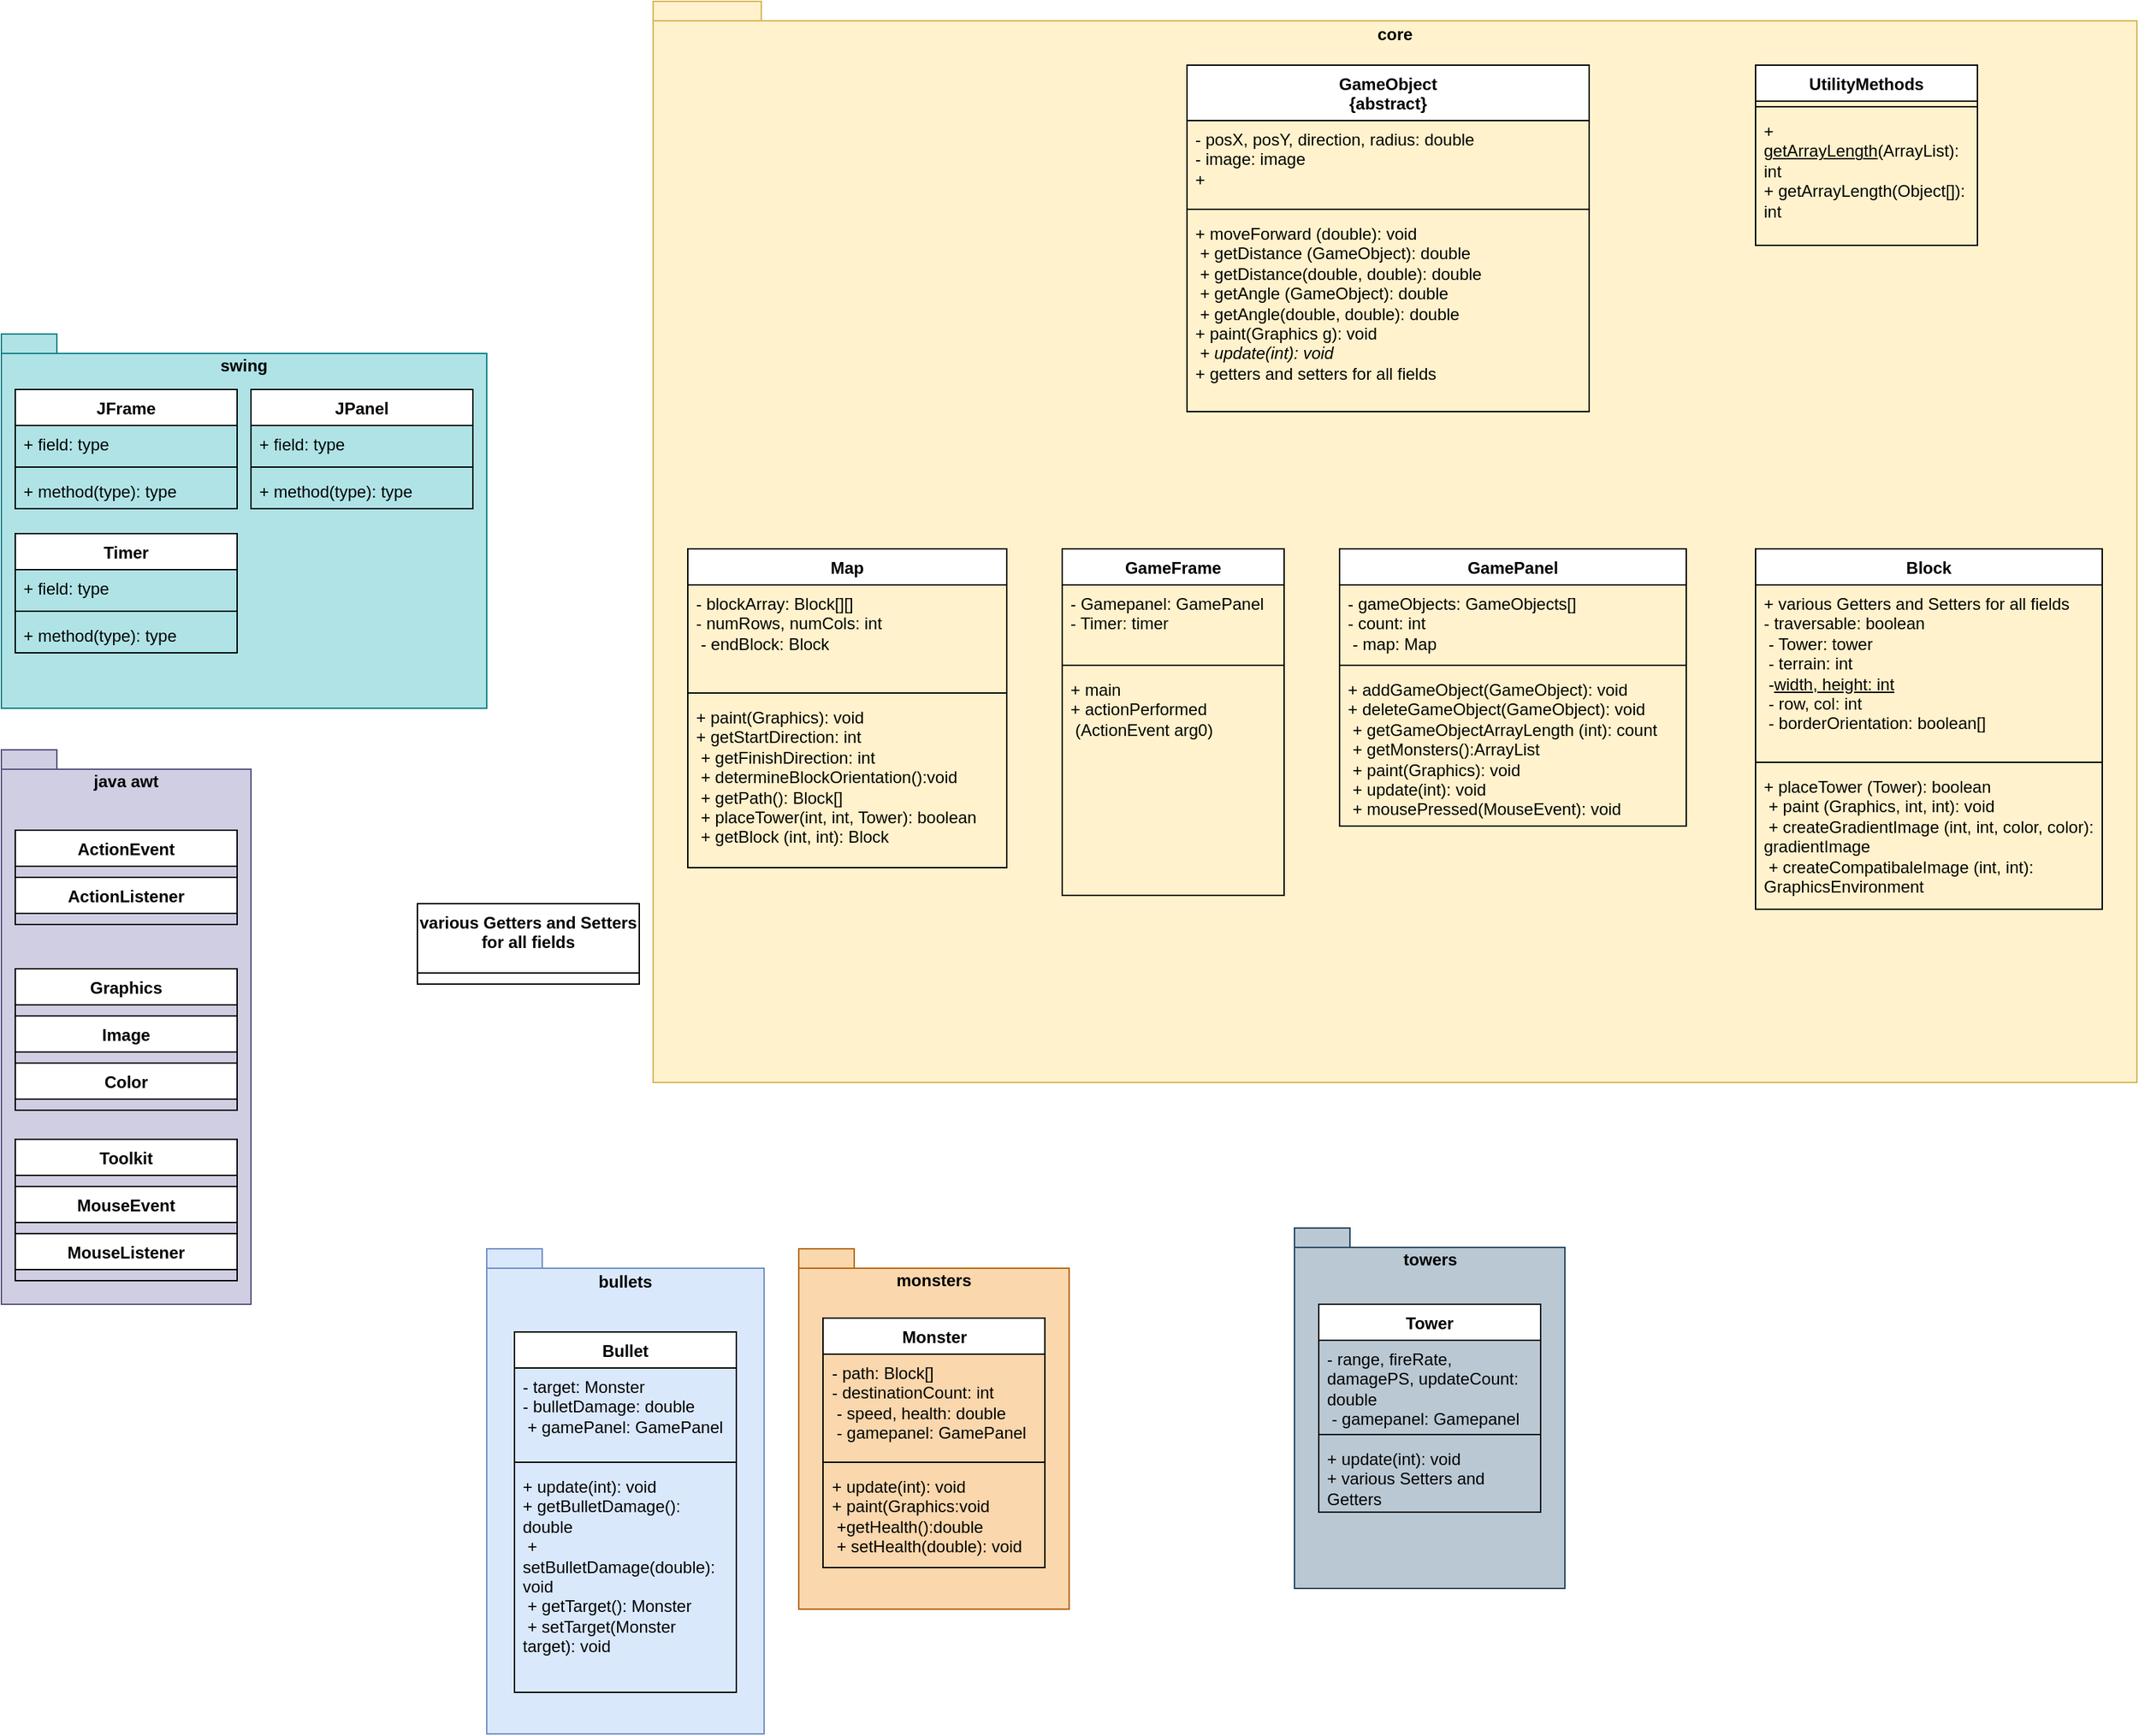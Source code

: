 <mxfile version="23.1.7" type="device">
  <diagram name="Sida-1" id="YUBVa8yf24fu2AFU5YBJ">
    <mxGraphModel dx="2052" dy="2551" grid="1" gridSize="10" guides="1" tooltips="1" connect="1" arrows="1" fold="1" page="1" pageScale="1" pageWidth="827" pageHeight="1169" math="0" shadow="0">
      <root>
        <mxCell id="0" />
        <mxCell id="1" parent="0" />
        <mxCell id="zSwx9xJ70yb3x-qx0YBj-97" value="towers" style="shape=folder;fontStyle=1;spacingTop=10;tabWidth=40;tabHeight=14;tabPosition=left;html=1;whiteSpace=wrap;labelPosition=center;verticalLabelPosition=top;align=center;verticalAlign=bottom;spacing=-30;fillColor=#bac8d3;strokeColor=#23445d;" vertex="1" parent="1">
          <mxGeometry x="952.5" y="665" width="195" height="260" as="geometry" />
        </mxCell>
        <mxCell id="zSwx9xJ70yb3x-qx0YBj-57" value="java awt" style="shape=folder;fontStyle=1;spacingTop=10;tabWidth=40;tabHeight=14;tabPosition=left;html=1;whiteSpace=wrap;labelPosition=center;verticalLabelPosition=top;align=center;verticalAlign=bottom;spacing=-30;fillColor=#d0cee2;strokeColor=#56517e;" vertex="1" parent="1">
          <mxGeometry x="20" y="320" width="180" height="400" as="geometry" />
        </mxCell>
        <mxCell id="zSwx9xJ70yb3x-qx0YBj-48" value="swing" style="shape=folder;fontStyle=1;spacingTop=10;tabWidth=40;tabHeight=14;tabPosition=left;html=1;whiteSpace=wrap;labelPosition=center;verticalLabelPosition=top;align=center;verticalAlign=bottom;spacing=-30;fillColor=#b0e3e6;strokeColor=#0e8088;" vertex="1" parent="1">
          <mxGeometry x="20" y="20" width="350" height="270" as="geometry" />
        </mxCell>
        <mxCell id="zSwx9xJ70yb3x-qx0YBj-30" value="bullets" style="shape=folder;fontStyle=1;spacingTop=10;tabWidth=40;tabHeight=14;tabPosition=left;html=1;whiteSpace=wrap;fillColor=#dae8fc;strokeColor=#6c8ebf;labelPosition=center;verticalLabelPosition=top;align=center;verticalAlign=bottom;spacing=-31;" vertex="1" parent="1">
          <mxGeometry x="370" y="680" width="200" height="350" as="geometry" />
        </mxCell>
        <mxCell id="zSwx9xJ70yb3x-qx0YBj-25" value="core" style="shape=folder;fontStyle=1;spacingTop=10;tabWidth=40;tabHeight=14;tabPosition=left;html=1;whiteSpace=wrap;labelPosition=center;verticalLabelPosition=top;align=center;verticalAlign=bottom;spacing=-31;fillColor=#fff2cc;strokeColor=#d6b656;" vertex="1" parent="1">
          <mxGeometry x="490" y="-220" width="1070" height="780" as="geometry" />
        </mxCell>
        <mxCell id="zSwx9xJ70yb3x-qx0YBj-1" value="GameFrame" style="swimlane;fontStyle=1;align=center;verticalAlign=top;childLayout=stackLayout;horizontal=1;startSize=26;horizontalStack=0;resizeParent=1;resizeParentMax=0;resizeLast=0;collapsible=1;marginBottom=0;whiteSpace=wrap;html=1;" vertex="1" parent="1">
          <mxGeometry x="785" y="175" width="160" height="250" as="geometry" />
        </mxCell>
        <mxCell id="zSwx9xJ70yb3x-qx0YBj-2" value="- Gamepanel: GamePanel&lt;br&gt;- Timer: timer" style="text;strokeColor=none;fillColor=none;align=left;verticalAlign=top;spacingLeft=4;spacingRight=4;overflow=hidden;rotatable=0;points=[[0,0.5],[1,0.5]];portConstraint=eastwest;whiteSpace=wrap;html=1;" vertex="1" parent="zSwx9xJ70yb3x-qx0YBj-1">
          <mxGeometry y="26" width="160" height="54" as="geometry" />
        </mxCell>
        <mxCell id="zSwx9xJ70yb3x-qx0YBj-3" value="" style="line;strokeWidth=1;fillColor=none;align=left;verticalAlign=middle;spacingTop=-1;spacingLeft=3;spacingRight=3;rotatable=0;labelPosition=right;points=[];portConstraint=eastwest;strokeColor=inherit;" vertex="1" parent="zSwx9xJ70yb3x-qx0YBj-1">
          <mxGeometry y="80" width="160" height="8" as="geometry" />
        </mxCell>
        <mxCell id="zSwx9xJ70yb3x-qx0YBj-4" value="+ main&lt;br&gt;+ actionPerformed&lt;br&gt;&amp;nbsp;(ActionEvent arg0)" style="text;strokeColor=none;fillColor=none;align=left;verticalAlign=top;spacingLeft=4;spacingRight=4;overflow=hidden;rotatable=0;points=[[0,0.5],[1,0.5]];portConstraint=eastwest;whiteSpace=wrap;html=1;" vertex="1" parent="zSwx9xJ70yb3x-qx0YBj-1">
          <mxGeometry y="88" width="160" height="162" as="geometry" />
        </mxCell>
        <mxCell id="zSwx9xJ70yb3x-qx0YBj-5" value="Block" style="swimlane;fontStyle=1;align=center;verticalAlign=top;childLayout=stackLayout;horizontal=1;startSize=26;horizontalStack=0;resizeParent=1;resizeParentMax=0;resizeLast=0;collapsible=1;marginBottom=0;whiteSpace=wrap;html=1;" vertex="1" parent="1">
          <mxGeometry x="1285" y="175" width="250" height="260" as="geometry" />
        </mxCell>
        <mxCell id="zSwx9xJ70yb3x-qx0YBj-6" value="+ various Getters and Setters for all fields&lt;br&gt;- traversable: boolean&lt;br&gt;&amp;nbsp;- Tower: tower&lt;br&gt;&amp;nbsp;- terrain: int&lt;br&gt;&amp;nbsp;-&lt;u&gt;width, height: int&lt;/u&gt;&lt;br&gt;&amp;nbsp;- row, col: int&lt;br&gt;&amp;nbsp;- borderOrientation: boolean[]" style="text;strokeColor=none;fillColor=none;align=left;verticalAlign=top;spacingLeft=4;spacingRight=4;overflow=hidden;rotatable=0;points=[[0,0.5],[1,0.5]];portConstraint=eastwest;whiteSpace=wrap;html=1;" vertex="1" parent="zSwx9xJ70yb3x-qx0YBj-5">
          <mxGeometry y="26" width="250" height="124" as="geometry" />
        </mxCell>
        <mxCell id="zSwx9xJ70yb3x-qx0YBj-7" value="" style="line;strokeWidth=1;fillColor=none;align=left;verticalAlign=middle;spacingTop=-1;spacingLeft=3;spacingRight=3;rotatable=0;labelPosition=right;points=[];portConstraint=eastwest;strokeColor=inherit;" vertex="1" parent="zSwx9xJ70yb3x-qx0YBj-5">
          <mxGeometry y="150" width="250" height="8" as="geometry" />
        </mxCell>
        <mxCell id="zSwx9xJ70yb3x-qx0YBj-8" value="+ placeTower (Tower): boolean&lt;br&gt;&amp;nbsp;+ paint (Graphics, int, int): void&lt;br&gt;&amp;nbsp;+ createGradientImage (int, int, color, color): gradientImage&lt;br&gt;&amp;nbsp;+ createCompatibaleImage (int, int): GraphicsEnvironment" style="text;strokeColor=none;fillColor=none;align=left;verticalAlign=top;spacingLeft=4;spacingRight=4;overflow=hidden;rotatable=0;points=[[0,0.5],[1,0.5]];portConstraint=eastwest;whiteSpace=wrap;html=1;" vertex="1" parent="zSwx9xJ70yb3x-qx0YBj-5">
          <mxGeometry y="158" width="250" height="102" as="geometry" />
        </mxCell>
        <mxCell id="zSwx9xJ70yb3x-qx0YBj-13" value="GameObject&lt;br&gt;{abstract}" style="swimlane;fontStyle=1;align=center;verticalAlign=top;childLayout=stackLayout;horizontal=1;startSize=40;horizontalStack=0;resizeParent=1;resizeParentMax=0;resizeLast=0;collapsible=1;marginBottom=0;whiteSpace=wrap;html=1;" vertex="1" parent="1">
          <mxGeometry x="875" y="-174" width="290" height="250" as="geometry" />
        </mxCell>
        <mxCell id="zSwx9xJ70yb3x-qx0YBj-14" value="- posX, posY, direction, radius: double&lt;br&gt;- image: image&lt;br&gt;+" style="text;strokeColor=none;fillColor=none;align=left;verticalAlign=top;spacingLeft=4;spacingRight=4;overflow=hidden;rotatable=0;points=[[0,0.5],[1,0.5]];portConstraint=eastwest;whiteSpace=wrap;html=1;" vertex="1" parent="zSwx9xJ70yb3x-qx0YBj-13">
          <mxGeometry y="40" width="290" height="60" as="geometry" />
        </mxCell>
        <mxCell id="zSwx9xJ70yb3x-qx0YBj-15" value="" style="line;strokeWidth=1;fillColor=none;align=left;verticalAlign=middle;spacingTop=-1;spacingLeft=3;spacingRight=3;rotatable=0;labelPosition=right;points=[];portConstraint=eastwest;strokeColor=inherit;" vertex="1" parent="zSwx9xJ70yb3x-qx0YBj-13">
          <mxGeometry y="100" width="290" height="8" as="geometry" />
        </mxCell>
        <mxCell id="zSwx9xJ70yb3x-qx0YBj-16" value="+ moveForward (double): void&lt;br&gt;&amp;nbsp;+ getDistance (GameObject): double&lt;br&gt;&amp;nbsp;+ getDistance(double, double): double&lt;br&gt;&amp;nbsp;+ getAngle (GameObject): double&lt;br&gt;&amp;nbsp;+ getAngle(double, double): double&lt;br&gt;+ paint(Graphics g): void&lt;br&gt;&amp;nbsp;+&lt;i&gt;&amp;nbsp;update(int): void&lt;/i&gt;&lt;br&gt;+ getters and setters for all fields" style="text;strokeColor=none;fillColor=none;align=left;verticalAlign=top;spacingLeft=4;spacingRight=4;overflow=hidden;rotatable=0;points=[[0,0.5],[1,0.5]];portConstraint=eastwest;whiteSpace=wrap;html=1;" vertex="1" parent="zSwx9xJ70yb3x-qx0YBj-13">
          <mxGeometry y="108" width="290" height="142" as="geometry" />
        </mxCell>
        <mxCell id="zSwx9xJ70yb3x-qx0YBj-17" value="Map" style="swimlane;fontStyle=1;align=center;verticalAlign=top;childLayout=stackLayout;horizontal=1;startSize=26;horizontalStack=0;resizeParent=1;resizeParentMax=0;resizeLast=0;collapsible=1;marginBottom=0;whiteSpace=wrap;html=1;" vertex="1" parent="1">
          <mxGeometry x="515" y="175" width="230" height="230" as="geometry" />
        </mxCell>
        <mxCell id="zSwx9xJ70yb3x-qx0YBj-18" value="- blockArray: Block[][]&lt;br&gt;- numRows, numCols: int&lt;br&gt;&amp;nbsp;- endBlock: Block&lt;div&gt;&lt;br/&gt;&lt;/div&gt;" style="text;strokeColor=none;fillColor=none;align=left;verticalAlign=top;spacingLeft=4;spacingRight=4;overflow=hidden;rotatable=0;points=[[0,0.5],[1,0.5]];portConstraint=eastwest;whiteSpace=wrap;html=1;" vertex="1" parent="zSwx9xJ70yb3x-qx0YBj-17">
          <mxGeometry y="26" width="230" height="74" as="geometry" />
        </mxCell>
        <mxCell id="zSwx9xJ70yb3x-qx0YBj-19" value="" style="line;strokeWidth=1;fillColor=none;align=left;verticalAlign=middle;spacingTop=-1;spacingLeft=3;spacingRight=3;rotatable=0;labelPosition=right;points=[];portConstraint=eastwest;strokeColor=inherit;" vertex="1" parent="zSwx9xJ70yb3x-qx0YBj-17">
          <mxGeometry y="100" width="230" height="8" as="geometry" />
        </mxCell>
        <mxCell id="zSwx9xJ70yb3x-qx0YBj-20" value="+ paint(Graphics): void&lt;br&gt;+ getStartDirection: int&lt;br&gt;&amp;nbsp;+ getFinishDirection: int&lt;br&gt;&amp;nbsp;+ determineBlockOrientation():void&lt;br&gt;&amp;nbsp;+ getPath(): Block[]&lt;br&gt;&amp;nbsp;+ placeTower(int, int, Tower): boolean&lt;br&gt;&amp;nbsp;+ getBlock (int, int): Block" style="text;strokeColor=none;fillColor=none;align=left;verticalAlign=top;spacingLeft=4;spacingRight=4;overflow=hidden;rotatable=0;points=[[0,0.5],[1,0.5]];portConstraint=eastwest;whiteSpace=wrap;html=1;" vertex="1" parent="zSwx9xJ70yb3x-qx0YBj-17">
          <mxGeometry y="108" width="230" height="122" as="geometry" />
        </mxCell>
        <mxCell id="zSwx9xJ70yb3x-qx0YBj-26" value="Bullet" style="swimlane;fontStyle=1;align=center;verticalAlign=top;childLayout=stackLayout;horizontal=1;startSize=26;horizontalStack=0;resizeParent=1;resizeParentMax=0;resizeLast=0;collapsible=1;marginBottom=0;whiteSpace=wrap;html=1;" vertex="1" parent="1">
          <mxGeometry x="390" y="740" width="160" height="260" as="geometry" />
        </mxCell>
        <mxCell id="zSwx9xJ70yb3x-qx0YBj-27" value="- target: Monster&lt;br&gt;- bulletDamage: double&lt;br&gt;&amp;nbsp;+ gamePanel: GamePanel&lt;br&gt;&amp;nbsp;" style="text;strokeColor=none;fillColor=none;align=left;verticalAlign=top;spacingLeft=4;spacingRight=4;overflow=hidden;rotatable=0;points=[[0,0.5],[1,0.5]];portConstraint=eastwest;whiteSpace=wrap;html=1;" vertex="1" parent="zSwx9xJ70yb3x-qx0YBj-26">
          <mxGeometry y="26" width="160" height="64" as="geometry" />
        </mxCell>
        <mxCell id="zSwx9xJ70yb3x-qx0YBj-28" value="" style="line;strokeWidth=1;fillColor=none;align=left;verticalAlign=middle;spacingTop=-1;spacingLeft=3;spacingRight=3;rotatable=0;labelPosition=right;points=[];portConstraint=eastwest;strokeColor=inherit;" vertex="1" parent="zSwx9xJ70yb3x-qx0YBj-26">
          <mxGeometry y="90" width="160" height="8" as="geometry" />
        </mxCell>
        <mxCell id="zSwx9xJ70yb3x-qx0YBj-29" value="+ update(int): void&lt;br&gt;+ getBulletDamage(): double&lt;br&gt;&amp;nbsp;+ setBulletDamage(double): void&lt;br&gt;&amp;nbsp;+ getTarget(): Monster&lt;br&gt;&amp;nbsp;+ setTarget(Monster target): void" style="text;strokeColor=none;fillColor=none;align=left;verticalAlign=top;spacingLeft=4;spacingRight=4;overflow=hidden;rotatable=0;points=[[0,0.5],[1,0.5]];portConstraint=eastwest;whiteSpace=wrap;html=1;" vertex="1" parent="zSwx9xJ70yb3x-qx0YBj-26">
          <mxGeometry y="98" width="160" height="162" as="geometry" />
        </mxCell>
        <mxCell id="zSwx9xJ70yb3x-qx0YBj-31" value="monsters" style="shape=folder;fontStyle=1;spacingTop=10;tabWidth=40;tabHeight=14;tabPosition=left;html=1;whiteSpace=wrap;labelPosition=center;verticalLabelPosition=top;align=center;verticalAlign=bottom;spacing=-30;fillColor=#fad7ac;strokeColor=#b46504;" vertex="1" parent="1">
          <mxGeometry x="595" y="680" width="195" height="260" as="geometry" />
        </mxCell>
        <mxCell id="zSwx9xJ70yb3x-qx0YBj-32" value="Monster" style="swimlane;fontStyle=1;align=center;verticalAlign=top;childLayout=stackLayout;horizontal=1;startSize=26;horizontalStack=0;resizeParent=1;resizeParentMax=0;resizeLast=0;collapsible=1;marginBottom=0;whiteSpace=wrap;html=1;" vertex="1" parent="1">
          <mxGeometry x="612.5" y="730" width="160" height="180" as="geometry" />
        </mxCell>
        <mxCell id="zSwx9xJ70yb3x-qx0YBj-33" value="- path: Block[]&lt;br&gt;- destinationCount: int&lt;br&gt;&amp;nbsp;- speed, health: double&lt;br&gt;&amp;nbsp;- gamepanel: GamePanel" style="text;strokeColor=none;fillColor=none;align=left;verticalAlign=top;spacingLeft=4;spacingRight=4;overflow=hidden;rotatable=0;points=[[0,0.5],[1,0.5]];portConstraint=eastwest;whiteSpace=wrap;html=1;" vertex="1" parent="zSwx9xJ70yb3x-qx0YBj-32">
          <mxGeometry y="26" width="160" height="74" as="geometry" />
        </mxCell>
        <mxCell id="zSwx9xJ70yb3x-qx0YBj-34" value="" style="line;strokeWidth=1;fillColor=none;align=left;verticalAlign=middle;spacingTop=-1;spacingLeft=3;spacingRight=3;rotatable=0;labelPosition=right;points=[];portConstraint=eastwest;strokeColor=inherit;" vertex="1" parent="zSwx9xJ70yb3x-qx0YBj-32">
          <mxGeometry y="100" width="160" height="8" as="geometry" />
        </mxCell>
        <mxCell id="zSwx9xJ70yb3x-qx0YBj-35" value="+ update(int): void&lt;br&gt;+ paint(Graphics:void&lt;br&gt;&amp;nbsp;+getHealth():double&lt;br&gt;&amp;nbsp;+ setHealth(double): void" style="text;strokeColor=none;fillColor=none;align=left;verticalAlign=top;spacingLeft=4;spacingRight=4;overflow=hidden;rotatable=0;points=[[0,0.5],[1,0.5]];portConstraint=eastwest;whiteSpace=wrap;html=1;" vertex="1" parent="zSwx9xJ70yb3x-qx0YBj-32">
          <mxGeometry y="108" width="160" height="72" as="geometry" />
        </mxCell>
        <mxCell id="zSwx9xJ70yb3x-qx0YBj-36" value="JFrame" style="swimlane;fontStyle=1;align=center;verticalAlign=top;childLayout=stackLayout;horizontal=1;startSize=26;horizontalStack=0;resizeParent=1;resizeParentMax=0;resizeLast=0;collapsible=1;marginBottom=0;whiteSpace=wrap;html=1;" vertex="1" parent="1">
          <mxGeometry x="30" y="60" width="160" height="86" as="geometry" />
        </mxCell>
        <mxCell id="zSwx9xJ70yb3x-qx0YBj-37" value="+ field: type" style="text;strokeColor=none;fillColor=none;align=left;verticalAlign=top;spacingLeft=4;spacingRight=4;overflow=hidden;rotatable=0;points=[[0,0.5],[1,0.5]];portConstraint=eastwest;whiteSpace=wrap;html=1;" vertex="1" parent="zSwx9xJ70yb3x-qx0YBj-36">
          <mxGeometry y="26" width="160" height="26" as="geometry" />
        </mxCell>
        <mxCell id="zSwx9xJ70yb3x-qx0YBj-38" value="" style="line;strokeWidth=1;fillColor=none;align=left;verticalAlign=middle;spacingTop=-1;spacingLeft=3;spacingRight=3;rotatable=0;labelPosition=right;points=[];portConstraint=eastwest;strokeColor=inherit;" vertex="1" parent="zSwx9xJ70yb3x-qx0YBj-36">
          <mxGeometry y="52" width="160" height="8" as="geometry" />
        </mxCell>
        <mxCell id="zSwx9xJ70yb3x-qx0YBj-39" value="+ method(type): type" style="text;strokeColor=none;fillColor=none;align=left;verticalAlign=top;spacingLeft=4;spacingRight=4;overflow=hidden;rotatable=0;points=[[0,0.5],[1,0.5]];portConstraint=eastwest;whiteSpace=wrap;html=1;" vertex="1" parent="zSwx9xJ70yb3x-qx0YBj-36">
          <mxGeometry y="60" width="160" height="26" as="geometry" />
        </mxCell>
        <mxCell id="zSwx9xJ70yb3x-qx0YBj-40" value="Color" style="swimlane;fontStyle=1;align=center;verticalAlign=top;childLayout=stackLayout;horizontal=1;startSize=26;horizontalStack=0;resizeParent=1;resizeParentMax=0;resizeLast=0;collapsible=1;marginBottom=0;whiteSpace=wrap;html=1;" vertex="1" parent="1">
          <mxGeometry x="30" y="546" width="160" height="34" as="geometry" />
        </mxCell>
        <mxCell id="zSwx9xJ70yb3x-qx0YBj-49" value="Timer" style="swimlane;fontStyle=1;align=center;verticalAlign=top;childLayout=stackLayout;horizontal=1;startSize=26;horizontalStack=0;resizeParent=1;resizeParentMax=0;resizeLast=0;collapsible=1;marginBottom=0;whiteSpace=wrap;html=1;" vertex="1" parent="1">
          <mxGeometry x="30" y="164" width="160" height="86" as="geometry" />
        </mxCell>
        <mxCell id="zSwx9xJ70yb3x-qx0YBj-50" value="+ field: type" style="text;strokeColor=none;fillColor=none;align=left;verticalAlign=top;spacingLeft=4;spacingRight=4;overflow=hidden;rotatable=0;points=[[0,0.5],[1,0.5]];portConstraint=eastwest;whiteSpace=wrap;html=1;" vertex="1" parent="zSwx9xJ70yb3x-qx0YBj-49">
          <mxGeometry y="26" width="160" height="26" as="geometry" />
        </mxCell>
        <mxCell id="zSwx9xJ70yb3x-qx0YBj-51" value="" style="line;strokeWidth=1;fillColor=none;align=left;verticalAlign=middle;spacingTop=-1;spacingLeft=3;spacingRight=3;rotatable=0;labelPosition=right;points=[];portConstraint=eastwest;strokeColor=inherit;" vertex="1" parent="zSwx9xJ70yb3x-qx0YBj-49">
          <mxGeometry y="52" width="160" height="8" as="geometry" />
        </mxCell>
        <mxCell id="zSwx9xJ70yb3x-qx0YBj-52" value="+ method(type): type" style="text;strokeColor=none;fillColor=none;align=left;verticalAlign=top;spacingLeft=4;spacingRight=4;overflow=hidden;rotatable=0;points=[[0,0.5],[1,0.5]];portConstraint=eastwest;whiteSpace=wrap;html=1;" vertex="1" parent="zSwx9xJ70yb3x-qx0YBj-49">
          <mxGeometry y="60" width="160" height="26" as="geometry" />
        </mxCell>
        <mxCell id="zSwx9xJ70yb3x-qx0YBj-53" value="JPanel" style="swimlane;fontStyle=1;align=center;verticalAlign=top;childLayout=stackLayout;horizontal=1;startSize=26;horizontalStack=0;resizeParent=1;resizeParentMax=0;resizeLast=0;collapsible=1;marginBottom=0;whiteSpace=wrap;html=1;" vertex="1" parent="1">
          <mxGeometry x="200" y="60" width="160" height="86" as="geometry" />
        </mxCell>
        <mxCell id="zSwx9xJ70yb3x-qx0YBj-54" value="+ field: type" style="text;strokeColor=none;fillColor=none;align=left;verticalAlign=top;spacingLeft=4;spacingRight=4;overflow=hidden;rotatable=0;points=[[0,0.5],[1,0.5]];portConstraint=eastwest;whiteSpace=wrap;html=1;" vertex="1" parent="zSwx9xJ70yb3x-qx0YBj-53">
          <mxGeometry y="26" width="160" height="26" as="geometry" />
        </mxCell>
        <mxCell id="zSwx9xJ70yb3x-qx0YBj-55" value="" style="line;strokeWidth=1;fillColor=none;align=left;verticalAlign=middle;spacingTop=-1;spacingLeft=3;spacingRight=3;rotatable=0;labelPosition=right;points=[];portConstraint=eastwest;strokeColor=inherit;" vertex="1" parent="zSwx9xJ70yb3x-qx0YBj-53">
          <mxGeometry y="52" width="160" height="8" as="geometry" />
        </mxCell>
        <mxCell id="zSwx9xJ70yb3x-qx0YBj-56" value="+ method(type): type" style="text;strokeColor=none;fillColor=none;align=left;verticalAlign=top;spacingLeft=4;spacingRight=4;overflow=hidden;rotatable=0;points=[[0,0.5],[1,0.5]];portConstraint=eastwest;whiteSpace=wrap;html=1;" vertex="1" parent="zSwx9xJ70yb3x-qx0YBj-53">
          <mxGeometry y="60" width="160" height="26" as="geometry" />
        </mxCell>
        <mxCell id="zSwx9xJ70yb3x-qx0YBj-58" value="ActionEvent" style="swimlane;fontStyle=1;align=center;verticalAlign=top;childLayout=stackLayout;horizontal=1;startSize=26;horizontalStack=0;resizeParent=1;resizeParentMax=0;resizeLast=0;collapsible=1;marginBottom=0;whiteSpace=wrap;html=1;" vertex="1" parent="1">
          <mxGeometry x="30" y="378" width="160" height="34" as="geometry" />
        </mxCell>
        <mxCell id="zSwx9xJ70yb3x-qx0YBj-59" value="Graphics" style="swimlane;fontStyle=1;align=center;verticalAlign=top;childLayout=stackLayout;horizontal=1;startSize=26;horizontalStack=0;resizeParent=1;resizeParentMax=0;resizeLast=0;collapsible=1;marginBottom=0;whiteSpace=wrap;html=1;" vertex="1" parent="1">
          <mxGeometry x="30" y="478" width="160" height="34" as="geometry" />
        </mxCell>
        <mxCell id="zSwx9xJ70yb3x-qx0YBj-60" value="Image" style="swimlane;fontStyle=1;align=center;verticalAlign=top;childLayout=stackLayout;horizontal=1;startSize=26;horizontalStack=0;resizeParent=1;resizeParentMax=0;resizeLast=0;collapsible=1;marginBottom=0;whiteSpace=wrap;html=1;" vertex="1" parent="1">
          <mxGeometry x="30" y="512" width="160" height="34" as="geometry" />
        </mxCell>
        <mxCell id="zSwx9xJ70yb3x-qx0YBj-61" value="Toolkit" style="swimlane;fontStyle=1;align=center;verticalAlign=top;childLayout=stackLayout;horizontal=1;startSize=26;horizontalStack=0;resizeParent=1;resizeParentMax=0;resizeLast=0;collapsible=1;marginBottom=0;whiteSpace=wrap;html=1;" vertex="1" parent="1">
          <mxGeometry x="30" y="601" width="160" height="34" as="geometry" />
        </mxCell>
        <mxCell id="zSwx9xJ70yb3x-qx0YBj-65" value="ActionListener" style="swimlane;fontStyle=1;align=center;verticalAlign=top;childLayout=stackLayout;horizontal=1;startSize=26;horizontalStack=0;resizeParent=1;resizeParentMax=0;resizeLast=0;collapsible=1;marginBottom=0;whiteSpace=wrap;html=1;" vertex="1" parent="1">
          <mxGeometry x="30" y="412" width="160" height="34" as="geometry" />
        </mxCell>
        <mxCell id="zSwx9xJ70yb3x-qx0YBj-66" value="MouseEvent" style="swimlane;fontStyle=1;align=center;verticalAlign=top;childLayout=stackLayout;horizontal=1;startSize=26;horizontalStack=0;resizeParent=1;resizeParentMax=0;resizeLast=0;collapsible=1;marginBottom=0;whiteSpace=wrap;html=1;" vertex="1" parent="1">
          <mxGeometry x="30" y="635" width="160" height="34" as="geometry" />
        </mxCell>
        <mxCell id="zSwx9xJ70yb3x-qx0YBj-67" value="MouseListener" style="swimlane;fontStyle=1;align=center;verticalAlign=top;childLayout=stackLayout;horizontal=1;startSize=26;horizontalStack=0;resizeParent=1;resizeParentMax=0;resizeLast=0;collapsible=1;marginBottom=0;whiteSpace=wrap;html=1;" vertex="1" parent="1">
          <mxGeometry x="30" y="669" width="160" height="34" as="geometry" />
        </mxCell>
        <mxCell id="zSwx9xJ70yb3x-qx0YBj-72" value="various Getters and Setters for all fields" style="swimlane;fontStyle=1;align=center;verticalAlign=top;childLayout=stackLayout;horizontal=1;startSize=50;horizontalStack=0;resizeParent=1;resizeParentMax=0;resizeLast=0;collapsible=1;marginBottom=0;whiteSpace=wrap;html=1;" vertex="1" parent="1">
          <mxGeometry x="320" y="431" width="160" height="58" as="geometry" />
        </mxCell>
        <mxCell id="zSwx9xJ70yb3x-qx0YBj-85" value="GamePanel" style="swimlane;fontStyle=1;align=center;verticalAlign=top;childLayout=stackLayout;horizontal=1;startSize=26;horizontalStack=0;resizeParent=1;resizeParentMax=0;resizeLast=0;collapsible=1;marginBottom=0;whiteSpace=wrap;html=1;" vertex="1" parent="1">
          <mxGeometry x="985" y="175" width="250" height="200" as="geometry" />
        </mxCell>
        <mxCell id="zSwx9xJ70yb3x-qx0YBj-86" value="- gameObjects: GameObjects[]&lt;br&gt;- count: int&lt;br&gt;&amp;nbsp;- map: Map&lt;br&gt;&lt;div&gt;&lt;br&gt;&lt;/div&gt;" style="text;strokeColor=none;fillColor=none;align=left;verticalAlign=top;spacingLeft=4;spacingRight=4;overflow=hidden;rotatable=0;points=[[0,0.5],[1,0.5]];portConstraint=eastwest;whiteSpace=wrap;html=1;" vertex="1" parent="zSwx9xJ70yb3x-qx0YBj-85">
          <mxGeometry y="26" width="250" height="54" as="geometry" />
        </mxCell>
        <mxCell id="zSwx9xJ70yb3x-qx0YBj-87" value="" style="line;strokeWidth=1;fillColor=none;align=left;verticalAlign=middle;spacingTop=-1;spacingLeft=3;spacingRight=3;rotatable=0;labelPosition=right;points=[];portConstraint=eastwest;strokeColor=inherit;" vertex="1" parent="zSwx9xJ70yb3x-qx0YBj-85">
          <mxGeometry y="80" width="250" height="8" as="geometry" />
        </mxCell>
        <mxCell id="zSwx9xJ70yb3x-qx0YBj-88" value="+ addGameObject(GameObject): void&lt;br&gt;+ deleteGameObject(GameObject): void&lt;br&gt;&amp;nbsp;+ getGameObjectArrayLength (int): count&lt;br&gt;&amp;nbsp;+ getMonsters():ArrayList&lt;br&gt;&amp;nbsp;+ paint(Graphics): void&lt;br&gt;&amp;nbsp;+ update(int): void&lt;br&gt;&amp;nbsp;+ mousePressed(MouseEvent): void&lt;br&gt;&lt;br&gt;&lt;div&gt;&lt;br&gt;&lt;/div&gt;" style="text;strokeColor=none;fillColor=none;align=left;verticalAlign=top;spacingLeft=4;spacingRight=4;overflow=hidden;rotatable=0;points=[[0,0.5],[1,0.5]];portConstraint=eastwest;whiteSpace=wrap;html=1;" vertex="1" parent="zSwx9xJ70yb3x-qx0YBj-85">
          <mxGeometry y="88" width="250" height="112" as="geometry" />
        </mxCell>
        <mxCell id="zSwx9xJ70yb3x-qx0YBj-89" value="UtilityMethods" style="swimlane;fontStyle=1;align=center;verticalAlign=top;childLayout=stackLayout;horizontal=1;startSize=26;horizontalStack=0;resizeParent=1;resizeParentMax=0;resizeLast=0;collapsible=1;marginBottom=0;whiteSpace=wrap;html=1;" vertex="1" parent="1">
          <mxGeometry x="1285" y="-174" width="160" height="130" as="geometry" />
        </mxCell>
        <mxCell id="zSwx9xJ70yb3x-qx0YBj-91" value="" style="line;strokeWidth=1;fillColor=none;align=left;verticalAlign=middle;spacingTop=-1;spacingLeft=3;spacingRight=3;rotatable=0;labelPosition=right;points=[];portConstraint=eastwest;strokeColor=inherit;" vertex="1" parent="zSwx9xJ70yb3x-qx0YBj-89">
          <mxGeometry y="26" width="160" height="8" as="geometry" />
        </mxCell>
        <mxCell id="zSwx9xJ70yb3x-qx0YBj-92" value="+ &lt;u&gt;getArrayLength&lt;/u&gt;(ArrayList): int&lt;br&gt;+ getArrayLength(Object[]): int" style="text;strokeColor=none;fillColor=none;align=left;verticalAlign=top;spacingLeft=4;spacingRight=4;overflow=hidden;rotatable=0;points=[[0,0.5],[1,0.5]];portConstraint=eastwest;whiteSpace=wrap;html=1;" vertex="1" parent="zSwx9xJ70yb3x-qx0YBj-89">
          <mxGeometry y="34" width="160" height="96" as="geometry" />
        </mxCell>
        <mxCell id="zSwx9xJ70yb3x-qx0YBj-93" value="Tower" style="swimlane;fontStyle=1;align=center;verticalAlign=top;childLayout=stackLayout;horizontal=1;startSize=26;horizontalStack=0;resizeParent=1;resizeParentMax=0;resizeLast=0;collapsible=1;marginBottom=0;whiteSpace=wrap;html=1;" vertex="1" parent="1">
          <mxGeometry x="970" y="720" width="160" height="150" as="geometry" />
        </mxCell>
        <mxCell id="zSwx9xJ70yb3x-qx0YBj-94" value="- range, fireRate, damagePS, updateCount: double&lt;br&gt;&amp;nbsp;- gamepanel: Gamepanel" style="text;strokeColor=none;fillColor=none;align=left;verticalAlign=top;spacingLeft=4;spacingRight=4;overflow=hidden;rotatable=0;points=[[0,0.5],[1,0.5]];portConstraint=eastwest;whiteSpace=wrap;html=1;" vertex="1" parent="zSwx9xJ70yb3x-qx0YBj-93">
          <mxGeometry y="26" width="160" height="64" as="geometry" />
        </mxCell>
        <mxCell id="zSwx9xJ70yb3x-qx0YBj-95" value="" style="line;strokeWidth=1;fillColor=none;align=left;verticalAlign=middle;spacingTop=-1;spacingLeft=3;spacingRight=3;rotatable=0;labelPosition=right;points=[];portConstraint=eastwest;strokeColor=inherit;" vertex="1" parent="zSwx9xJ70yb3x-qx0YBj-93">
          <mxGeometry y="90" width="160" height="8" as="geometry" />
        </mxCell>
        <mxCell id="zSwx9xJ70yb3x-qx0YBj-96" value="+ update(int): void&amp;nbsp;&lt;br&gt;+ various Setters and Getters" style="text;strokeColor=none;fillColor=none;align=left;verticalAlign=top;spacingLeft=4;spacingRight=4;overflow=hidden;rotatable=0;points=[[0,0.5],[1,0.5]];portConstraint=eastwest;whiteSpace=wrap;html=1;" vertex="1" parent="zSwx9xJ70yb3x-qx0YBj-93">
          <mxGeometry y="98" width="160" height="52" as="geometry" />
        </mxCell>
      </root>
    </mxGraphModel>
  </diagram>
</mxfile>

